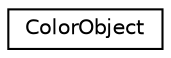 digraph G
{
  edge [fontname="Helvetica",fontsize="10",labelfontname="Helvetica",labelfontsize="10"];
  node [fontname="Helvetica",fontsize="10",shape=record];
  rankdir=LR;
  Node1 [label="ColorObject",height=0.2,width=0.4,color="black", fillcolor="white", style="filled",URL="$da/d82/structColorObject.html"];
}
